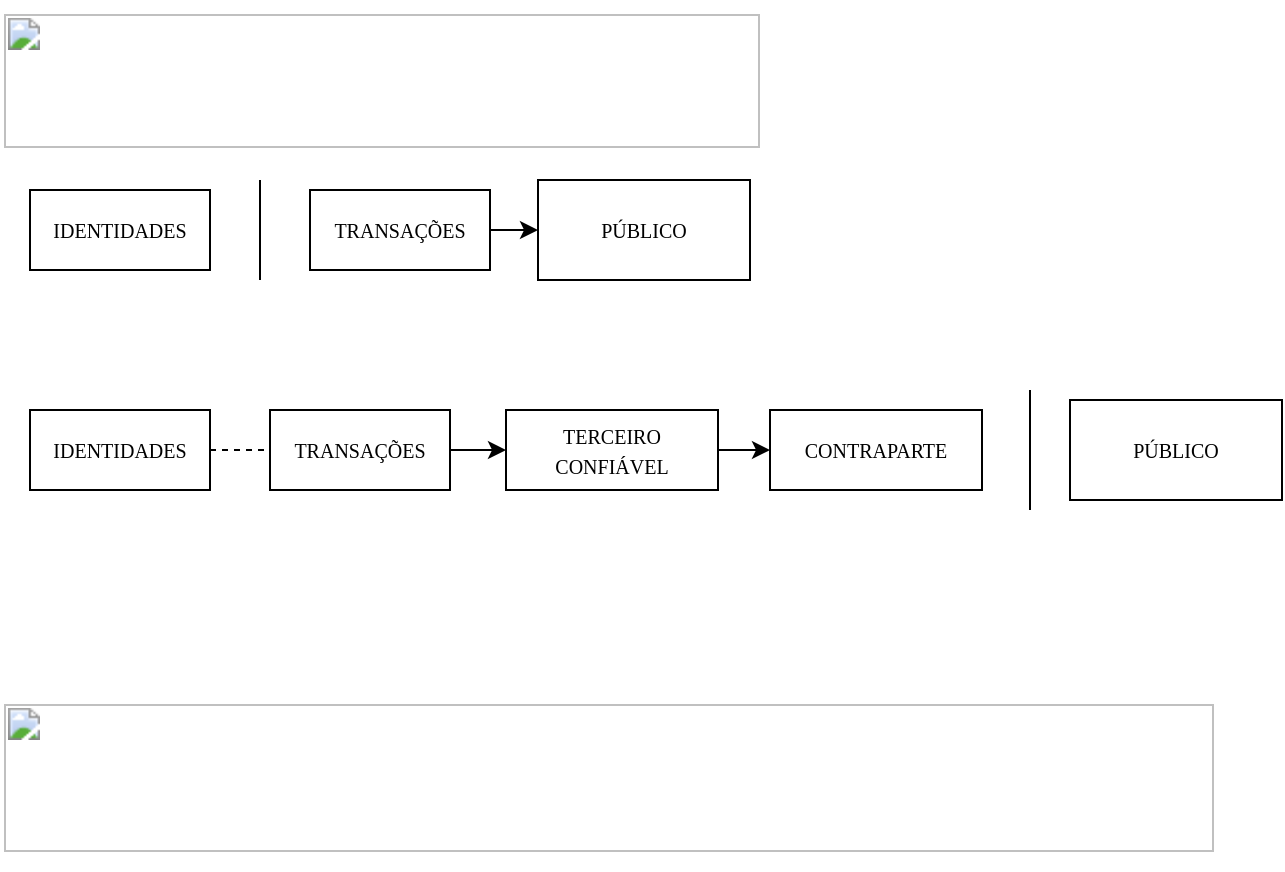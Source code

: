 <mxfile version="15.2.9" type="github">
  <diagram id="d4wbrpnLQKrIfVrL4y7J" name="Page-1">
    <mxGraphModel dx="981" dy="526" grid="0" gridSize="10" guides="1" tooltips="1" connect="1" arrows="1" fold="1" page="1" pageScale="1" pageWidth="827" pageHeight="1169" math="0" shadow="0">
      <root>
        <mxCell id="0" />
        <mxCell id="1" parent="0" />
        <mxCell id="Csi6Hq5xBq5scgp4ndog-1" value="&lt;b style=&quot;font-weight: normal&quot; id=&quot;docs-internal-guid-0dd5cb19-7fff-4a79-f5ad-be3de902f6c1&quot;&gt;&lt;span style=&quot;font-size: 12pt; font-family: &amp;quot;times new roman&amp;quot;; color: rgb(0, 0, 0); background-color: transparent; font-weight: 400; font-style: normal; font-variant: normal; text-decoration: none; vertical-align: baseline;&quot;&gt;&lt;span style=&quot;border: none ; display: inline-block ; overflow: hidden ; width: 605px ; height: 74px&quot;&gt;&lt;img src=&quot;https://lh3.googleusercontent.com/NfjQtkQdXfhoNpPgwg5picU2xm7YS57k7XPoSM_ZrFOML5HzLW58MG5Q_XuIlKZHPvdWKT1d2SHEfaZaucVUEflPQmO6ZZgBA2tBC95zj8rDQ0ALgb7jOUt_na4quUNNHFXfJgY=s0&quot; width=&quot;605&quot; height=&quot;74&quot; style=&quot;margin-left: 0px ; margin-top: 0px&quot;&gt;&lt;/span&gt;&lt;/span&gt;&lt;/b&gt;" style="text;whiteSpace=wrap;html=1;" vertex="1" parent="1">
          <mxGeometry x="55" y="450" width="550" height="90" as="geometry" />
        </mxCell>
        <mxCell id="Csi6Hq5xBq5scgp4ndog-2" value="&lt;b style=&quot;font-weight: normal&quot; id=&quot;docs-internal-guid-f6db9630-7fff-60dc-b305-a77d900b2222&quot;&gt;&lt;span style=&quot;font-size: 12pt; font-family: &amp;quot;times new roman&amp;quot;; color: rgb(0, 0, 0); background-color: transparent; font-weight: 400; font-style: normal; font-variant: normal; text-decoration: none; vertical-align: baseline;&quot;&gt;&lt;span style=&quot;border: none ; display: inline-block ; overflow: hidden ; width: 378px ; height: 67px&quot;&gt;&lt;img src=&quot;https://lh6.googleusercontent.com/WT4_dfmKJXGp52BIl7j28XkVptMRVEKvCawaSgOWW6_zM8JJx6FveEGtwakRx3xOTpO4mv2ndSWLuTQ8FqBeyRXNWHLkIC9W79yOEQf10XUwomdkkz1r9ibzUiW0Xo3uHawHL9U=s0&quot; width=&quot;378&quot; height=&quot;67&quot; style=&quot;margin-left: 0px ; margin-top: 0px&quot;&gt;&lt;/span&gt;&lt;/span&gt;&lt;/b&gt;" style="text;whiteSpace=wrap;html=1;" vertex="1" parent="1">
          <mxGeometry x="55" y="105" width="400" height="90" as="geometry" />
        </mxCell>
        <mxCell id="Csi6Hq5xBq5scgp4ndog-3" value="&lt;font face=&quot;Times New Roman&quot; style=&quot;font-size: 10px&quot;&gt;IDENTIDADES&lt;/font&gt;" style="rounded=0;whiteSpace=wrap;html=1;" vertex="1" parent="1">
          <mxGeometry x="70" y="200" width="90" height="40" as="geometry" />
        </mxCell>
        <mxCell id="Csi6Hq5xBq5scgp4ndog-6" style="edgeStyle=orthogonalEdgeStyle;rounded=0;orthogonalLoop=1;jettySize=auto;html=1;entryX=0;entryY=0.5;entryDx=0;entryDy=0;" edge="1" parent="1" source="Csi6Hq5xBq5scgp4ndog-4" target="Csi6Hq5xBq5scgp4ndog-5">
          <mxGeometry relative="1" as="geometry" />
        </mxCell>
        <mxCell id="Csi6Hq5xBq5scgp4ndog-4" value="&lt;font face=&quot;Times New Roman&quot; style=&quot;font-size: 10px&quot;&gt;TRANSAÇÕES&lt;/font&gt;" style="rounded=0;whiteSpace=wrap;html=1;" vertex="1" parent="1">
          <mxGeometry x="210" y="200" width="90" height="40" as="geometry" />
        </mxCell>
        <mxCell id="Csi6Hq5xBq5scgp4ndog-5" value="&lt;font style=&quot;font-size: 10px&quot; face=&quot;Times New Roman&quot;&gt;PÚBLICO&lt;/font&gt;" style="rounded=0;whiteSpace=wrap;html=1;" vertex="1" parent="1">
          <mxGeometry x="324" y="195" width="106" height="50" as="geometry" />
        </mxCell>
        <mxCell id="Csi6Hq5xBq5scgp4ndog-7" value="" style="endArrow=none;html=1;" edge="1" parent="1">
          <mxGeometry width="50" height="50" relative="1" as="geometry">
            <mxPoint x="185" y="245" as="sourcePoint" />
            <mxPoint x="185" y="195" as="targetPoint" />
          </mxGeometry>
        </mxCell>
        <mxCell id="Csi6Hq5xBq5scgp4ndog-8" value="&lt;font face=&quot;Times New Roman&quot; style=&quot;font-size: 10px&quot;&gt;IDENTIDADES&lt;/font&gt;" style="rounded=0;whiteSpace=wrap;html=1;" vertex="1" parent="1">
          <mxGeometry x="70" y="310" width="90" height="40" as="geometry" />
        </mxCell>
        <mxCell id="Csi6Hq5xBq5scgp4ndog-17" value="" style="edgeStyle=orthogonalEdgeStyle;rounded=0;orthogonalLoop=1;jettySize=auto;html=1;" edge="1" parent="1" source="Csi6Hq5xBq5scgp4ndog-9" target="Csi6Hq5xBq5scgp4ndog-10">
          <mxGeometry relative="1" as="geometry" />
        </mxCell>
        <mxCell id="Csi6Hq5xBq5scgp4ndog-9" value="&lt;font face=&quot;Times New Roman&quot; style=&quot;font-size: 10px&quot;&gt;TRANSAÇÕES&lt;/font&gt;" style="rounded=0;whiteSpace=wrap;html=1;" vertex="1" parent="1">
          <mxGeometry x="190" y="310" width="90" height="40" as="geometry" />
        </mxCell>
        <mxCell id="Csi6Hq5xBq5scgp4ndog-18" value="" style="edgeStyle=orthogonalEdgeStyle;rounded=0;orthogonalLoop=1;jettySize=auto;html=1;" edge="1" parent="1" source="Csi6Hq5xBq5scgp4ndog-10" target="Csi6Hq5xBq5scgp4ndog-11">
          <mxGeometry relative="1" as="geometry" />
        </mxCell>
        <mxCell id="Csi6Hq5xBq5scgp4ndog-10" value="&lt;font style=&quot;font-size: 10px&quot; face=&quot;Times New Roman&quot;&gt;TERCEIRO&lt;br&gt;CONFIÁVEL&lt;br&gt;&lt;/font&gt;" style="rounded=0;whiteSpace=wrap;html=1;" vertex="1" parent="1">
          <mxGeometry x="308" y="310" width="106" height="40" as="geometry" />
        </mxCell>
        <mxCell id="Csi6Hq5xBq5scgp4ndog-11" value="&lt;font style=&quot;font-size: 10px&quot; face=&quot;Times New Roman&quot;&gt;CONTRAPARTE&lt;/font&gt;" style="rounded=0;whiteSpace=wrap;html=1;" vertex="1" parent="1">
          <mxGeometry x="440" y="310" width="106" height="40" as="geometry" />
        </mxCell>
        <mxCell id="Csi6Hq5xBq5scgp4ndog-12" value="" style="endArrow=none;html=1;" edge="1" parent="1">
          <mxGeometry width="50" height="50" relative="1" as="geometry">
            <mxPoint x="570" y="360" as="sourcePoint" />
            <mxPoint x="570" y="300" as="targetPoint" />
          </mxGeometry>
        </mxCell>
        <mxCell id="Csi6Hq5xBq5scgp4ndog-13" value="&lt;font style=&quot;font-size: 10px&quot; face=&quot;Times New Roman&quot;&gt;PÚBLICO&lt;/font&gt;" style="rounded=0;whiteSpace=wrap;html=1;" vertex="1" parent="1">
          <mxGeometry x="590" y="305" width="106" height="50" as="geometry" />
        </mxCell>
        <mxCell id="Csi6Hq5xBq5scgp4ndog-19" value="" style="endArrow=none;dashed=1;html=1;entryX=0;entryY=0.5;entryDx=0;entryDy=0;" edge="1" parent="1" target="Csi6Hq5xBq5scgp4ndog-9">
          <mxGeometry width="50" height="50" relative="1" as="geometry">
            <mxPoint x="160" y="330" as="sourcePoint" />
            <mxPoint x="210" y="280" as="targetPoint" />
          </mxGeometry>
        </mxCell>
      </root>
    </mxGraphModel>
  </diagram>
</mxfile>

